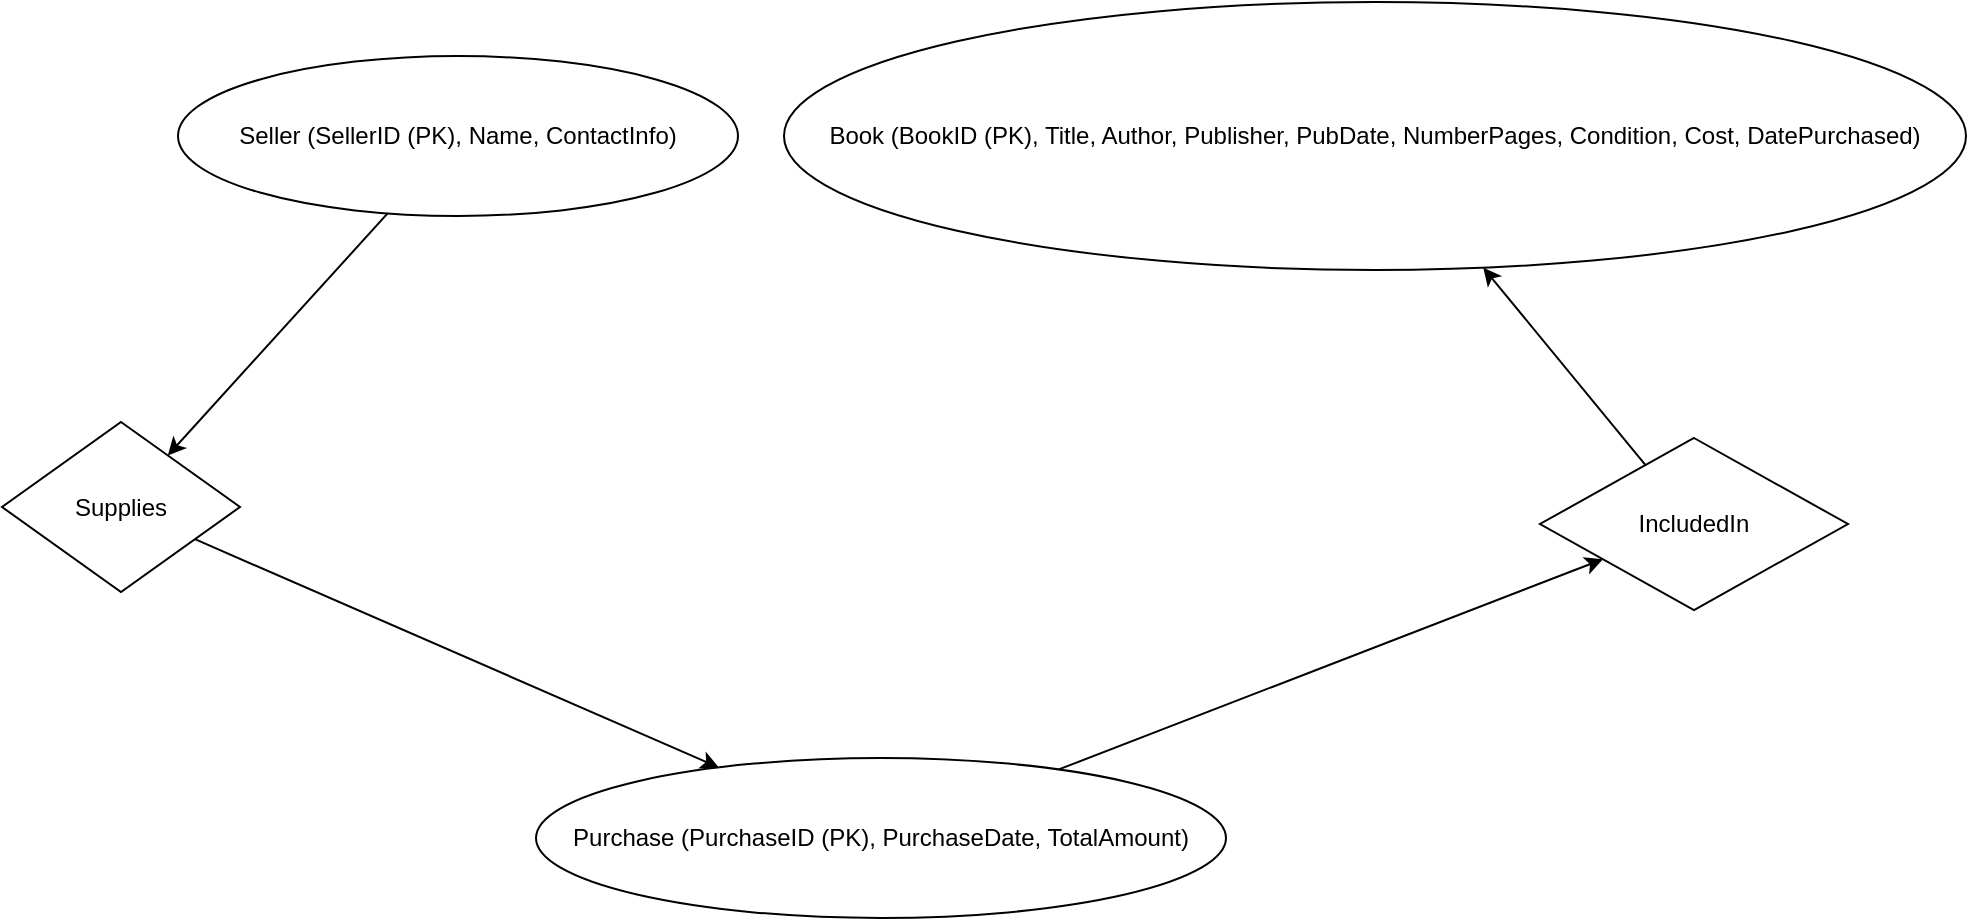 <mxfile version="26.0.6" pages="2">
  <diagram name="Book Collector Database" id="ia-PKxlBBmLhG2BXV1nQ">
    <mxGraphModel dx="2045" dy="899" grid="0" gridSize="10" guides="1" tooltips="1" connect="1" arrows="1" fold="1" page="0" pageScale="1" pageWidth="850" pageHeight="1100" math="0" shadow="0">
      <root>
        <mxCell id="0" />
        <mxCell id="1" parent="0" />
        <mxCell id="E3tA3_1hQCFTeYViq01W-38" value="Seller (SellerID (PK), Name, ContactInfo)" style="ellipse;whiteSpace=wrap;html=1;" parent="1" vertex="1">
          <mxGeometry x="21" y="187" width="280" height="80" as="geometry" />
        </mxCell>
        <mxCell id="E3tA3_1hQCFTeYViq01W-39" value="Supplies" style="rhombus;whiteSpace=wrap;html=1;" parent="1" vertex="1">
          <mxGeometry x="-67" y="370" width="119" height="85" as="geometry" />
        </mxCell>
        <mxCell id="E3tA3_1hQCFTeYViq01W-40" parent="1" source="E3tA3_1hQCFTeYViq01W-38" target="E3tA3_1hQCFTeYViq01W-39" edge="1">
          <mxGeometry relative="1" as="geometry" />
        </mxCell>
        <mxCell id="E3tA3_1hQCFTeYViq01W-41" value="Purchase (PurchaseID (PK), PurchaseDate, TotalAmount)" style="ellipse;whiteSpace=wrap;html=1;" parent="1" vertex="1">
          <mxGeometry x="200" y="538" width="345" height="80" as="geometry" />
        </mxCell>
        <mxCell id="E3tA3_1hQCFTeYViq01W-42" parent="1" source="E3tA3_1hQCFTeYViq01W-39" target="E3tA3_1hQCFTeYViq01W-41" edge="1">
          <mxGeometry relative="1" as="geometry" />
        </mxCell>
        <mxCell id="E3tA3_1hQCFTeYViq01W-43" value="IncludedIn" style="rhombus;whiteSpace=wrap;html=1;" parent="1" vertex="1">
          <mxGeometry x="702" y="378" width="154" height="86" as="geometry" />
        </mxCell>
        <mxCell id="E3tA3_1hQCFTeYViq01W-44" parent="1" source="E3tA3_1hQCFTeYViq01W-41" target="E3tA3_1hQCFTeYViq01W-43" edge="1">
          <mxGeometry relative="1" as="geometry" />
        </mxCell>
        <mxCell id="E3tA3_1hQCFTeYViq01W-45" value="Book (BookID (PK), Title, Author, Publisher, PubDate, NumberPages, Condition, Cost, DatePurchased)" style="ellipse;whiteSpace=wrap;html=1;" parent="1" vertex="1">
          <mxGeometry x="324" y="160" width="591" height="134" as="geometry" />
        </mxCell>
        <mxCell id="E3tA3_1hQCFTeYViq01W-46" parent="1" source="E3tA3_1hQCFTeYViq01W-43" target="E3tA3_1hQCFTeYViq01W-45" edge="1">
          <mxGeometry relative="1" as="geometry" />
        </mxCell>
      </root>
    </mxGraphModel>
  </diagram>
  <diagram id="zGZn1TbLW26TUTzJxyYW" name="CollegeStudentsDatabaseWithCardinalities">
    <mxGraphModel dx="3185" dy="1522" grid="0" gridSize="10" guides="1" tooltips="1" connect="1" arrows="1" fold="1" page="0" pageScale="1" pageWidth="850" pageHeight="1100" math="0" shadow="0">
      <root>
        <mxCell id="0" />
        <mxCell id="1" parent="0" />
        <mxCell id="XfxCUz6MHubzHDdny6dD-1" value="Student (StudentID (PK), Name, Major, Year)" style="ellipse;whiteSpace=wrap;html=1;" vertex="1" parent="1">
          <mxGeometry x="-27" y="102" width="302" height="126" as="geometry" />
        </mxCell>
        <mxCell id="XfxCUz6MHubzHDdny6dD-2" value="AdvisedBy M (StudentID) : 1 (AdvisorID)" style="rhombus;whiteSpace=wrap;html=1;" vertex="1" parent="1">
          <mxGeometry x="280" y="141" width="208" height="187" as="geometry" />
        </mxCell>
        <mxCell id="XfxCUz6MHubzHDdny6dD-3" edge="1" parent="1" source="XfxCUz6MHubzHDdny6dD-1" target="XfxCUz6MHubzHDdny6dD-2">
          <mxGeometry relative="1" as="geometry" />
        </mxCell>
        <mxCell id="XfxCUz6MHubzHDdny6dD-4" value="Advisor (AdvisorID (PK), Name, Department)" style="ellipse;whiteSpace=wrap;html=1;" vertex="1" parent="1">
          <mxGeometry x="432" y="52" width="287" height="80" as="geometry" />
        </mxCell>
        <mxCell id="XfxCUz6MHubzHDdny6dD-5" edge="1" parent="1" source="XfxCUz6MHubzHDdny6dD-2" target="XfxCUz6MHubzHDdny6dD-4">
          <mxGeometry relative="1" as="geometry" />
        </mxCell>
        <mxCell id="XfxCUz6MHubzHDdny6dD-6" value="BelongsTo M (StudentID) : N (ClubID)" style="rhombus;whiteSpace=wrap;html=1;" vertex="1" parent="1">
          <mxGeometry x="114" y="391" width="256" height="159" as="geometry" />
        </mxCell>
        <mxCell id="XfxCUz6MHubzHDdny6dD-7" edge="1" parent="1" source="XfxCUz6MHubzHDdny6dD-1" target="XfxCUz6MHubzHDdny6dD-6">
          <mxGeometry relative="1" as="geometry" />
        </mxCell>
        <mxCell id="XfxCUz6MHubzHDdny6dD-8" value="Club (ClubID (PK), Name, Purpose)" style="ellipse;whiteSpace=wrap;html=1;" vertex="1" parent="1">
          <mxGeometry x="432" y="317" width="200" height="99" as="geometry" />
        </mxCell>
        <mxCell id="XfxCUz6MHubzHDdny6dD-9" edge="1" parent="1" source="XfxCUz6MHubzHDdny6dD-6" target="XfxCUz6MHubzHDdny6dD-8">
          <mxGeometry relative="1" as="geometry" />
        </mxCell>
        <mxCell id="XfxCUz6MHubzHDdny6dD-10" value="Sponsors 1 (ClubID) : M (ActivityID)" style="rhombus;whiteSpace=wrap;html=1;" vertex="1" parent="1">
          <mxGeometry x="695" y="253" width="229" height="180" as="geometry" />
        </mxCell>
        <mxCell id="XfxCUz6MHubzHDdny6dD-11" edge="1" parent="1" source="XfxCUz6MHubzHDdny6dD-8" target="XfxCUz6MHubzHDdny6dD-10">
          <mxGeometry relative="1" as="geometry" />
        </mxCell>
        <mxCell id="XfxCUz6MHubzHDdny6dD-12" value="Activity (ActivityID (PK), Name, Date, Location)" style="ellipse;whiteSpace=wrap;html=1;" vertex="1" parent="1">
          <mxGeometry x="933" y="210" width="243" height="118" as="geometry" />
        </mxCell>
        <mxCell id="XfxCUz6MHubzHDdny6dD-13" edge="1" parent="1" source="XfxCUz6MHubzHDdny6dD-10" target="XfxCUz6MHubzHDdny6dD-12">
          <mxGeometry relative="1" as="geometry" />
        </mxCell>
        <mxCell id="XfxCUz6MHubzHDdny6dD-14" value="ModeratedBy 1 (ClubID) : 1 (ModeratorID)" style="rhombus;whiteSpace=wrap;html=1;" vertex="1" parent="1">
          <mxGeometry x="769" y="23" width="292" height="166" as="geometry" />
        </mxCell>
        <mxCell id="XfxCUz6MHubzHDdny6dD-15" edge="1" parent="1" source="XfxCUz6MHubzHDdny6dD-8" target="XfxCUz6MHubzHDdny6dD-14">
          <mxGeometry relative="1" as="geometry" />
        </mxCell>
        <mxCell id="XfxCUz6MHubzHDdny6dD-16" edge="1" parent="1" source="XfxCUz6MHubzHDdny6dD-14" target="XfxCUz6MHubzHDdny6dD-4">
          <mxGeometry relative="1" as="geometry" />
        </mxCell>
      </root>
    </mxGraphModel>
  </diagram>
</mxfile>
